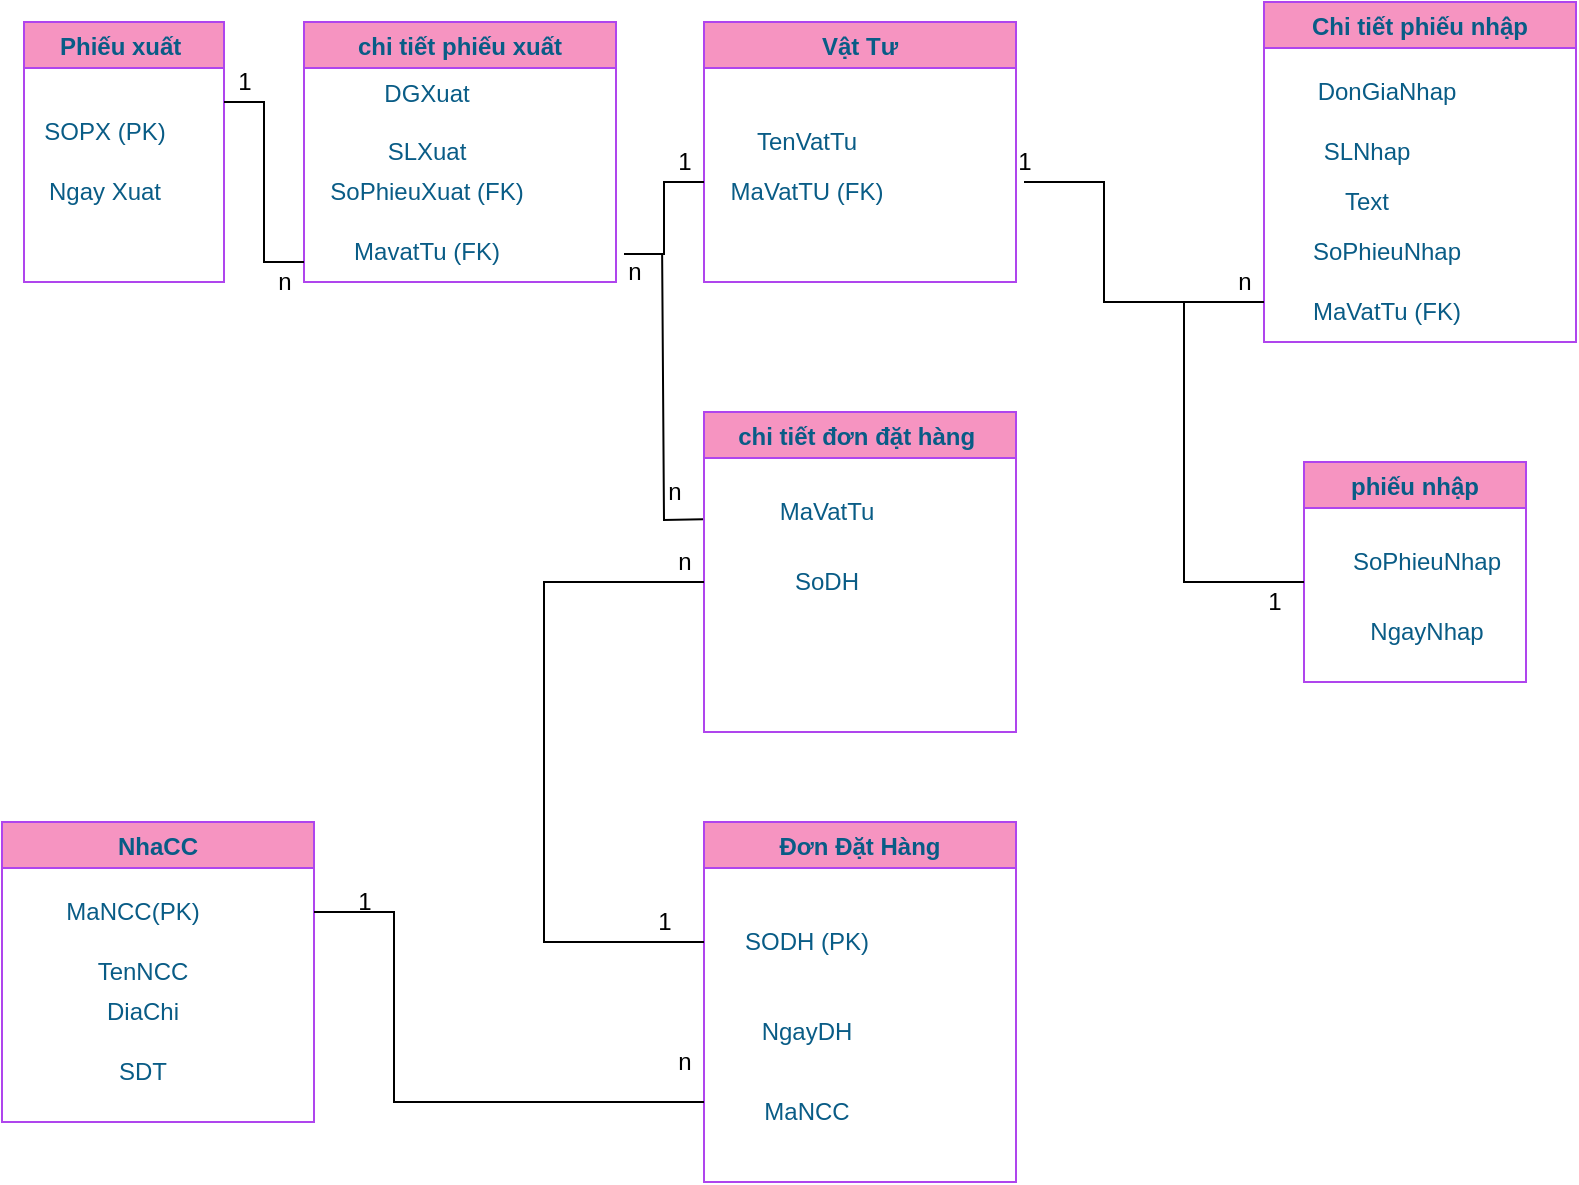<mxfile version="20.3.3" type="device"><diagram id="WJ7U88dAMJP1Kf2vsTxq" name="Trang-1"><mxGraphModel dx="1037" dy="588" grid="1" gridSize="10" guides="1" tooltips="1" connect="1" arrows="1" fold="1" page="1" pageScale="1" pageWidth="827" pageHeight="1169" math="0" shadow="0"><root><mxCell id="0"/><mxCell id="1" parent="0"/><mxCell id="628tLZWfUuG0fKRUKD-y-1" value="chi tiết phiếu xuất" style="swimlane;fillColor=#F694C1;strokeColor=#AF45ED;fontColor=#095C86;" parent="1" vertex="1"><mxGeometry x="160" y="40" width="156" height="130" as="geometry"/></mxCell><mxCell id="628tLZWfUuG0fKRUKD-y-7" value="DGXuat&lt;br&gt;&lt;br&gt;SLXuat" style="text;html=1;align=center;verticalAlign=middle;resizable=0;points=[];autosize=1;strokeColor=none;fillColor=none;fontColor=#095C86;" parent="628tLZWfUuG0fKRUKD-y-1" vertex="1"><mxGeometry x="26" y="20" width="70" height="60" as="geometry"/></mxCell><mxCell id="628tLZWfUuG0fKRUKD-y-21" value="SoPhieuXuat (FK)" style="text;html=1;align=center;verticalAlign=middle;resizable=0;points=[];autosize=1;strokeColor=none;fillColor=none;fontColor=#095C86;" parent="628tLZWfUuG0fKRUKD-y-1" vertex="1"><mxGeometry x="1" y="70" width="120" height="30" as="geometry"/></mxCell><mxCell id="628tLZWfUuG0fKRUKD-y-22" value="MavatTu (FK)" style="text;html=1;align=center;verticalAlign=middle;resizable=0;points=[];autosize=1;strokeColor=none;fillColor=none;fontColor=#095C86;" parent="628tLZWfUuG0fKRUKD-y-1" vertex="1"><mxGeometry x="11" y="100" width="100" height="30" as="geometry"/></mxCell><mxCell id="628tLZWfUuG0fKRUKD-y-2" value="Phiếu xuất " style="swimlane;fillColor=#F694C1;strokeColor=#AF45ED;fontColor=#095C86;" parent="1" vertex="1"><mxGeometry x="20" y="40" width="100" height="130" as="geometry"/></mxCell><mxCell id="628tLZWfUuG0fKRUKD-y-4" value="SOPX (PK)" style="text;html=1;align=center;verticalAlign=middle;resizable=0;points=[];autosize=1;strokeColor=none;fillColor=none;fontColor=#095C86;" parent="628tLZWfUuG0fKRUKD-y-2" vertex="1"><mxGeometry y="40" width="80" height="30" as="geometry"/></mxCell><mxCell id="628tLZWfUuG0fKRUKD-y-5" value="Ngay Xuat" style="text;html=1;align=center;verticalAlign=middle;resizable=0;points=[];autosize=1;strokeColor=none;fillColor=none;fontColor=#095C86;" parent="628tLZWfUuG0fKRUKD-y-2" vertex="1"><mxGeometry y="70" width="80" height="30" as="geometry"/></mxCell><mxCell id="628tLZWfUuG0fKRUKD-y-8" value="Vật Tư" style="swimlane;fillColor=#F694C1;strokeColor=#AF45ED;fontColor=#095C86;" parent="1" vertex="1"><mxGeometry x="360" y="40" width="156" height="130" as="geometry"/></mxCell><mxCell id="628tLZWfUuG0fKRUKD-y-9" value="TenVatTu" style="text;html=1;align=center;verticalAlign=middle;resizable=0;points=[];autosize=1;strokeColor=none;fillColor=none;fontColor=#095C86;" parent="628tLZWfUuG0fKRUKD-y-8" vertex="1"><mxGeometry x="16" y="45" width="70" height="30" as="geometry"/></mxCell><mxCell id="628tLZWfUuG0fKRUKD-y-34" value="MaVatTU (FK)" style="text;html=1;align=center;verticalAlign=middle;resizable=0;points=[];autosize=1;strokeColor=none;fillColor=none;fontColor=#095C86;" parent="628tLZWfUuG0fKRUKD-y-8" vertex="1"><mxGeometry x="1" y="70" width="100" height="30" as="geometry"/></mxCell><mxCell id="628tLZWfUuG0fKRUKD-y-10" value="Chi tiết phiếu nhập" style="swimlane;fillColor=#F694C1;strokeColor=#AF45ED;fontColor=#095C86;" parent="1" vertex="1"><mxGeometry x="640" y="30" width="156" height="170" as="geometry"/></mxCell><mxCell id="628tLZWfUuG0fKRUKD-y-11" value="DonGiaNhap" style="text;html=1;align=center;verticalAlign=middle;resizable=0;points=[];autosize=1;strokeColor=none;fillColor=none;fontColor=#095C86;" parent="628tLZWfUuG0fKRUKD-y-10" vertex="1"><mxGeometry x="16" y="30" width="90" height="30" as="geometry"/></mxCell><mxCell id="628tLZWfUuG0fKRUKD-y-12" value="SLNhap" style="text;html=1;align=center;verticalAlign=middle;resizable=0;points=[];autosize=1;strokeColor=none;fillColor=none;fontColor=#095C86;" parent="628tLZWfUuG0fKRUKD-y-10" vertex="1"><mxGeometry x="16" y="60" width="70" height="30" as="geometry"/></mxCell><mxCell id="628tLZWfUuG0fKRUKD-y-23" value="Text" style="text;html=1;align=center;verticalAlign=middle;resizable=0;points=[];autosize=1;strokeColor=none;fillColor=none;fontColor=#095C86;" parent="628tLZWfUuG0fKRUKD-y-10" vertex="1"><mxGeometry x="31" y="90" width="40" height="20" as="geometry"/></mxCell><mxCell id="628tLZWfUuG0fKRUKD-y-24" value="SoPhieuNhap" style="text;html=1;align=center;verticalAlign=middle;resizable=0;points=[];autosize=1;strokeColor=none;fillColor=none;fontColor=#095C86;" parent="628tLZWfUuG0fKRUKD-y-10" vertex="1"><mxGeometry x="11" y="110" width="100" height="30" as="geometry"/></mxCell><mxCell id="628tLZWfUuG0fKRUKD-y-25" value="MaVatTu (FK)" style="text;html=1;align=center;verticalAlign=middle;resizable=0;points=[];autosize=1;strokeColor=none;fillColor=none;fontColor=#095C86;" parent="628tLZWfUuG0fKRUKD-y-10" vertex="1"><mxGeometry x="11" y="140" width="100" height="30" as="geometry"/></mxCell><mxCell id="628tLZWfUuG0fKRUKD-y-13" value="Đơn Đặt Hàng" style="swimlane;fillColor=#F694C1;strokeColor=#AF45ED;fontColor=#095C86;" parent="1" vertex="1"><mxGeometry x="360" y="440" width="156" height="180" as="geometry"/></mxCell><mxCell id="628tLZWfUuG0fKRUKD-y-14" value="SODH (PK)" style="text;html=1;align=center;verticalAlign=middle;resizable=0;points=[];autosize=1;strokeColor=none;fillColor=none;fontColor=#095C86;" parent="628tLZWfUuG0fKRUKD-y-13" vertex="1"><mxGeometry x="6" y="45" width="90" height="30" as="geometry"/></mxCell><mxCell id="628tLZWfUuG0fKRUKD-y-15" value="NgayDH" style="text;html=1;align=center;verticalAlign=middle;resizable=0;points=[];autosize=1;strokeColor=none;fillColor=none;fontColor=#095C86;" parent="628tLZWfUuG0fKRUKD-y-13" vertex="1"><mxGeometry x="16" y="90" width="70" height="30" as="geometry"/></mxCell><mxCell id="G2rX_r-gblfH9sWUXBLq-21" value="&lt;span style=&quot;color: rgb(9, 92, 134);&quot;&gt;MaNCC&lt;/span&gt;" style="text;html=1;align=center;verticalAlign=middle;resizable=0;points=[];autosize=1;strokeColor=none;fillColor=none;" vertex="1" parent="628tLZWfUuG0fKRUKD-y-13"><mxGeometry x="16" y="130" width="70" height="30" as="geometry"/></mxCell><mxCell id="628tLZWfUuG0fKRUKD-y-16" value="NhaCC" style="swimlane;fillColor=#F694C1;strokeColor=#AF45ED;fontColor=#095C86;" parent="1" vertex="1"><mxGeometry x="9" y="440" width="156" height="150" as="geometry"/></mxCell><mxCell id="628tLZWfUuG0fKRUKD-y-17" value="MaNCC(PK)" style="text;html=1;align=center;verticalAlign=middle;resizable=0;points=[];autosize=1;strokeColor=none;fillColor=none;fontColor=#095C86;" parent="628tLZWfUuG0fKRUKD-y-16" vertex="1"><mxGeometry x="20" y="30" width="90" height="30" as="geometry"/></mxCell><mxCell id="628tLZWfUuG0fKRUKD-y-18" value="TenNCC" style="text;html=1;align=center;verticalAlign=middle;resizable=0;points=[];autosize=1;strokeColor=none;fillColor=none;fontColor=#095C86;" parent="628tLZWfUuG0fKRUKD-y-16" vertex="1"><mxGeometry x="35" y="60" width="70" height="30" as="geometry"/></mxCell><mxCell id="628tLZWfUuG0fKRUKD-y-19" value="DiaChi" style="text;html=1;align=center;verticalAlign=middle;resizable=0;points=[];autosize=1;strokeColor=none;fillColor=none;fontColor=#095C86;" parent="628tLZWfUuG0fKRUKD-y-16" vertex="1"><mxGeometry x="40" y="80" width="60" height="30" as="geometry"/></mxCell><mxCell id="628tLZWfUuG0fKRUKD-y-20" value="SDT" style="text;html=1;align=center;verticalAlign=middle;resizable=0;points=[];autosize=1;strokeColor=none;fillColor=none;fontColor=#095C86;" parent="628tLZWfUuG0fKRUKD-y-16" vertex="1"><mxGeometry x="45" y="110" width="50" height="30" as="geometry"/></mxCell><mxCell id="628tLZWfUuG0fKRUKD-y-26" value="chi tiết đơn đặt hàng " style="swimlane;fillColor=#F694C1;strokeColor=#AF45ED;fontColor=#095C86;" parent="1" vertex="1"><mxGeometry x="360" y="235" width="156" height="160" as="geometry"/></mxCell><mxCell id="628tLZWfUuG0fKRUKD-y-27" value="MaVatTu" style="text;html=1;align=center;verticalAlign=middle;resizable=0;points=[];autosize=1;strokeColor=none;fillColor=none;fontColor=#095C86;" parent="628tLZWfUuG0fKRUKD-y-26" vertex="1"><mxGeometry x="26" y="35" width="70" height="30" as="geometry"/></mxCell><mxCell id="628tLZWfUuG0fKRUKD-y-28" value="SoDH" style="text;html=1;align=center;verticalAlign=middle;resizable=0;points=[];autosize=1;strokeColor=none;fillColor=none;fontColor=#095C86;" parent="628tLZWfUuG0fKRUKD-y-26" vertex="1"><mxGeometry x="31" y="70" width="60" height="30" as="geometry"/></mxCell><mxCell id="628tLZWfUuG0fKRUKD-y-35" value="phiếu nhập" style="swimlane;fillColor=#F694C1;strokeColor=#AF45ED;fontColor=#095C86;" parent="1" vertex="1"><mxGeometry x="660" y="260" width="111" height="110" as="geometry"/></mxCell><mxCell id="628tLZWfUuG0fKRUKD-y-36" value="SoPhieuNhap" style="text;html=1;align=center;verticalAlign=middle;resizable=0;points=[];autosize=1;strokeColor=none;fillColor=none;fontColor=#095C86;" parent="628tLZWfUuG0fKRUKD-y-35" vertex="1"><mxGeometry x="11" y="35" width="100" height="30" as="geometry"/></mxCell><mxCell id="628tLZWfUuG0fKRUKD-y-37" value="NgayNhap" style="text;html=1;align=center;verticalAlign=middle;resizable=0;points=[];autosize=1;strokeColor=none;fillColor=none;fontColor=#095C86;" parent="628tLZWfUuG0fKRUKD-y-35" vertex="1"><mxGeometry x="21" y="70" width="80" height="30" as="geometry"/></mxCell><mxCell id="628tLZWfUuG0fKRUKD-y-42" value="" style="endArrow=none;html=1;rounded=0;strokeColor=#000000;fontColor=#095C86;fillColor=#F694C1;" parent="1" edge="1"><mxGeometry relative="1" as="geometry"><mxPoint x="120" y="80" as="sourcePoint"/><mxPoint x="160" y="160" as="targetPoint"/><Array as="points"><mxPoint x="140" y="80"/><mxPoint x="140" y="130"/><mxPoint x="140" y="160"/></Array></mxGeometry></mxCell><mxCell id="628tLZWfUuG0fKRUKD-y-44" value="" style="endArrow=none;html=1;rounded=0;strokeColor=#000000;fontColor=#095C86;fillColor=#F694C1;" parent="1" edge="1"><mxGeometry relative="1" as="geometry"><mxPoint x="340" y="156" as="sourcePoint"/><mxPoint x="360" y="120" as="targetPoint"/><Array as="points"><mxPoint x="320" y="156"/><mxPoint x="340" y="156"/><mxPoint x="340" y="120"/></Array></mxGeometry></mxCell><mxCell id="vT5ZknrsEdzpcopIA9DM-1" value="" style="endArrow=none;html=1;rounded=0;" parent="1" edge="1"><mxGeometry width="50" height="50" relative="1" as="geometry"><mxPoint x="520" y="120" as="sourcePoint"/><mxPoint x="640" y="180" as="targetPoint"/><Array as="points"><mxPoint x="560" y="120"/><mxPoint x="560" y="180"/></Array></mxGeometry></mxCell><mxCell id="G2rX_r-gblfH9sWUXBLq-1" value="1" style="text;html=1;align=center;verticalAlign=middle;resizable=0;points=[];autosize=1;strokeColor=none;fillColor=none;" vertex="1" parent="1"><mxGeometry x="115" y="55" width="30" height="30" as="geometry"/></mxCell><mxCell id="G2rX_r-gblfH9sWUXBLq-2" value="n" style="text;html=1;align=center;verticalAlign=middle;resizable=0;points=[];autosize=1;strokeColor=none;fillColor=none;" vertex="1" parent="1"><mxGeometry x="135" y="155" width="30" height="30" as="geometry"/></mxCell><mxCell id="G2rX_r-gblfH9sWUXBLq-3" value="n" style="text;html=1;align=center;verticalAlign=middle;resizable=0;points=[];autosize=1;strokeColor=none;fillColor=none;" vertex="1" parent="1"><mxGeometry x="310" y="150" width="30" height="30" as="geometry"/></mxCell><mxCell id="G2rX_r-gblfH9sWUXBLq-4" value="1" style="text;html=1;align=center;verticalAlign=middle;resizable=0;points=[];autosize=1;strokeColor=none;fillColor=none;" vertex="1" parent="1"><mxGeometry x="335" y="95" width="30" height="30" as="geometry"/></mxCell><mxCell id="G2rX_r-gblfH9sWUXBLq-5" value="n" style="text;html=1;align=center;verticalAlign=middle;resizable=0;points=[];autosize=1;strokeColor=none;fillColor=none;" vertex="1" parent="1"><mxGeometry x="615" y="155" width="30" height="30" as="geometry"/></mxCell><mxCell id="G2rX_r-gblfH9sWUXBLq-6" value="1" style="text;html=1;align=center;verticalAlign=middle;resizable=0;points=[];autosize=1;strokeColor=none;fillColor=none;" vertex="1" parent="1"><mxGeometry x="505" y="95" width="30" height="30" as="geometry"/></mxCell><mxCell id="G2rX_r-gblfH9sWUXBLq-8" value="" style="endArrow=none;html=1;rounded=0;" edge="1" parent="1"><mxGeometry width="50" height="50" relative="1" as="geometry"><mxPoint x="600" y="180" as="sourcePoint"/><mxPoint x="660" y="320" as="targetPoint"/><Array as="points"><mxPoint x="600" y="320"/></Array></mxGeometry></mxCell><mxCell id="G2rX_r-gblfH9sWUXBLq-9" value="1" style="text;html=1;align=center;verticalAlign=middle;resizable=0;points=[];autosize=1;strokeColor=none;fillColor=none;" vertex="1" parent="1"><mxGeometry x="630" y="315" width="30" height="30" as="geometry"/></mxCell><mxCell id="G2rX_r-gblfH9sWUXBLq-10" value="" style="endArrow=none;html=1;rounded=0;entryX=0.984;entryY=0.956;entryDx=0;entryDy=0;entryPerimeter=0;exitX=0.969;exitY=0.213;exitDx=0;exitDy=0;exitPerimeter=0;" edge="1" parent="1" source="G2rX_r-gblfH9sWUXBLq-3" target="G2rX_r-gblfH9sWUXBLq-12"><mxGeometry width="50" height="50" relative="1" as="geometry"><mxPoint x="360" y="120" as="sourcePoint"/><mxPoint x="360" y="315" as="targetPoint"/><Array as="points"><mxPoint x="340" y="289"/></Array></mxGeometry></mxCell><mxCell id="G2rX_r-gblfH9sWUXBLq-12" value="n" style="text;html=1;align=center;verticalAlign=middle;resizable=0;points=[];autosize=1;strokeColor=none;fillColor=none;" vertex="1" parent="1"><mxGeometry x="330" y="260" width="30" height="30" as="geometry"/></mxCell><mxCell id="G2rX_r-gblfH9sWUXBLq-13" value="" style="endArrow=none;html=1;rounded=0;" edge="1" parent="1"><mxGeometry width="50" height="50" relative="1" as="geometry"><mxPoint x="360" y="320" as="sourcePoint"/><mxPoint x="360" y="500" as="targetPoint"/><Array as="points"><mxPoint x="280" y="320"/><mxPoint x="280" y="500"/></Array></mxGeometry></mxCell><mxCell id="G2rX_r-gblfH9sWUXBLq-14" value="n" style="text;html=1;align=center;verticalAlign=middle;resizable=0;points=[];autosize=1;strokeColor=none;fillColor=none;" vertex="1" parent="1"><mxGeometry x="335" y="295" width="30" height="30" as="geometry"/></mxCell><mxCell id="G2rX_r-gblfH9sWUXBLq-15" value="1" style="text;html=1;align=center;verticalAlign=middle;resizable=0;points=[];autosize=1;strokeColor=none;fillColor=none;" vertex="1" parent="1"><mxGeometry x="325" y="475" width="30" height="30" as="geometry"/></mxCell><mxCell id="G2rX_r-gblfH9sWUXBLq-16" value="" style="endArrow=none;html=1;rounded=0;" edge="1" parent="1"><mxGeometry width="50" height="50" relative="1" as="geometry"><mxPoint x="165" y="485" as="sourcePoint"/><mxPoint x="360" y="580" as="targetPoint"/><Array as="points"><mxPoint x="205" y="485"/><mxPoint x="205" y="545"/><mxPoint x="205" y="580"/><mxPoint x="290" y="580"/></Array></mxGeometry></mxCell><mxCell id="G2rX_r-gblfH9sWUXBLq-17" value="1" style="text;html=1;align=center;verticalAlign=middle;resizable=0;points=[];autosize=1;strokeColor=none;fillColor=none;" vertex="1" parent="1"><mxGeometry x="175" y="465" width="30" height="30" as="geometry"/></mxCell><mxCell id="G2rX_r-gblfH9sWUXBLq-18" value="n" style="text;html=1;align=center;verticalAlign=middle;resizable=0;points=[];autosize=1;strokeColor=none;fillColor=none;" vertex="1" parent="1"><mxGeometry x="335" y="545" width="30" height="30" as="geometry"/></mxCell></root></mxGraphModel></diagram></mxfile>